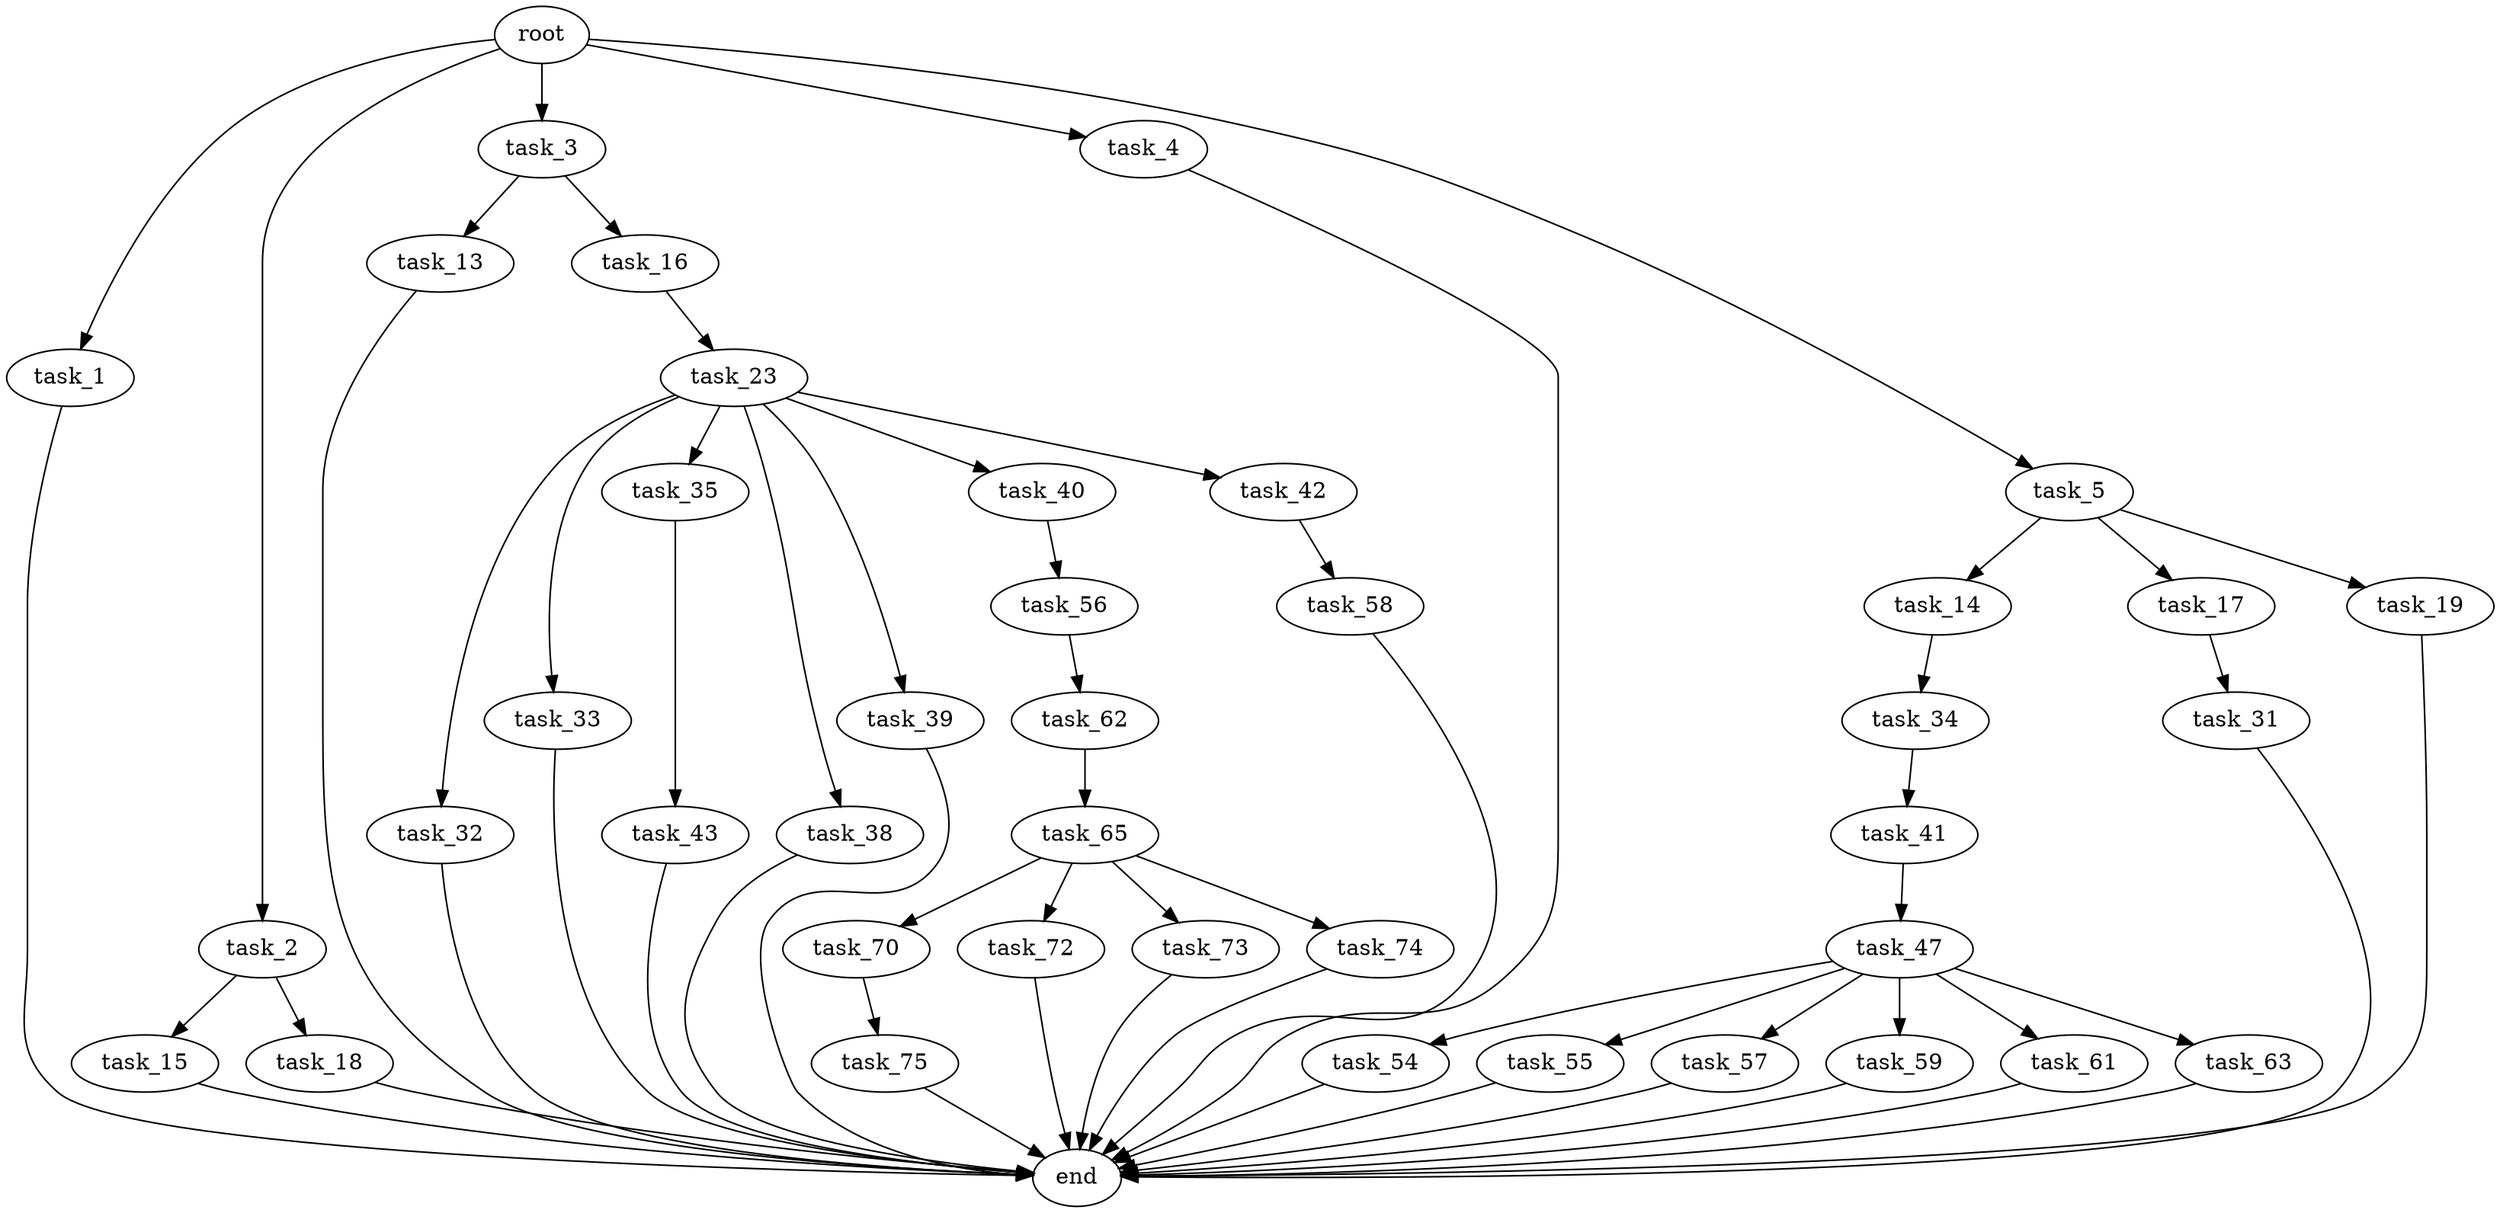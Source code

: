 digraph G {
  root [size="0.000000"];
  task_1 [size="68719476736.000000"];
  task_2 [size="1577589039.000000"];
  task_3 [size="22917537412.000000"];
  task_4 [size="549755813888.000000"];
  task_5 [size="278593646930.000000"];
  task_13 [size="549755813888.000000"];
  task_14 [size="4336084428.000000"];
  task_15 [size="2682191256.000000"];
  task_16 [size="156689007652.000000"];
  task_17 [size="549755813888.000000"];
  task_18 [size="6074467693.000000"];
  task_19 [size="231928233984.000000"];
  task_23 [size="1073741824000.000000"];
  task_31 [size="782757789696.000000"];
  task_32 [size="862787559.000000"];
  task_33 [size="17642078028.000000"];
  task_34 [size="116484973601.000000"];
  task_35 [size="30686076747.000000"];
  task_38 [size="8589934592.000000"];
  task_39 [size="391099387969.000000"];
  task_40 [size="11827408804.000000"];
  task_41 [size="205753992459.000000"];
  task_42 [size="8184602846.000000"];
  task_43 [size="9697300196.000000"];
  task_47 [size="35562979783.000000"];
  task_54 [size="175671513086.000000"];
  task_55 [size="40579104653.000000"];
  task_56 [size="172309894873.000000"];
  task_57 [size="1238748683.000000"];
  task_58 [size="15415154170.000000"];
  task_59 [size="277141521982.000000"];
  task_61 [size="369352385493.000000"];
  task_62 [size="368293445632.000000"];
  task_63 [size="2763371826.000000"];
  task_65 [size="4458288148.000000"];
  task_70 [size="321665183785.000000"];
  task_72 [size="563657187712.000000"];
  task_73 [size="10765356615.000000"];
  task_74 [size="193552073688.000000"];
  task_75 [size="231928233984.000000"];
  end [size="0.000000"];

  root -> task_1 [size="1.000000"];
  root -> task_2 [size="1.000000"];
  root -> task_3 [size="1.000000"];
  root -> task_4 [size="1.000000"];
  root -> task_5 [size="1.000000"];
  task_1 -> end [size="1.000000"];
  task_2 -> task_15 [size="33554432.000000"];
  task_2 -> task_18 [size="33554432.000000"];
  task_3 -> task_13 [size="679477248.000000"];
  task_3 -> task_16 [size="679477248.000000"];
  task_4 -> end [size="1.000000"];
  task_5 -> task_14 [size="301989888.000000"];
  task_5 -> task_17 [size="301989888.000000"];
  task_5 -> task_19 [size="301989888.000000"];
  task_13 -> end [size="1.000000"];
  task_14 -> task_34 [size="134217728.000000"];
  task_15 -> end [size="1.000000"];
  task_16 -> task_23 [size="301989888.000000"];
  task_17 -> task_31 [size="536870912.000000"];
  task_18 -> end [size="1.000000"];
  task_19 -> end [size="1.000000"];
  task_23 -> task_32 [size="838860800.000000"];
  task_23 -> task_33 [size="838860800.000000"];
  task_23 -> task_35 [size="838860800.000000"];
  task_23 -> task_38 [size="838860800.000000"];
  task_23 -> task_39 [size="838860800.000000"];
  task_23 -> task_40 [size="838860800.000000"];
  task_23 -> task_42 [size="838860800.000000"];
  task_31 -> end [size="1.000000"];
  task_32 -> end [size="1.000000"];
  task_33 -> end [size="1.000000"];
  task_34 -> task_41 [size="134217728.000000"];
  task_35 -> task_43 [size="838860800.000000"];
  task_38 -> end [size="1.000000"];
  task_39 -> end [size="1.000000"];
  task_40 -> task_56 [size="838860800.000000"];
  task_41 -> task_47 [size="134217728.000000"];
  task_42 -> task_58 [size="33554432.000000"];
  task_43 -> end [size="1.000000"];
  task_47 -> task_54 [size="33554432.000000"];
  task_47 -> task_55 [size="33554432.000000"];
  task_47 -> task_57 [size="33554432.000000"];
  task_47 -> task_59 [size="33554432.000000"];
  task_47 -> task_61 [size="33554432.000000"];
  task_47 -> task_63 [size="33554432.000000"];
  task_54 -> end [size="1.000000"];
  task_55 -> end [size="1.000000"];
  task_56 -> task_62 [size="536870912.000000"];
  task_57 -> end [size="1.000000"];
  task_58 -> end [size="1.000000"];
  task_59 -> end [size="1.000000"];
  task_61 -> end [size="1.000000"];
  task_62 -> task_65 [size="411041792.000000"];
  task_63 -> end [size="1.000000"];
  task_65 -> task_70 [size="301989888.000000"];
  task_65 -> task_72 [size="301989888.000000"];
  task_65 -> task_73 [size="301989888.000000"];
  task_65 -> task_74 [size="301989888.000000"];
  task_70 -> task_75 [size="209715200.000000"];
  task_72 -> end [size="1.000000"];
  task_73 -> end [size="1.000000"];
  task_74 -> end [size="1.000000"];
  task_75 -> end [size="1.000000"];
}
